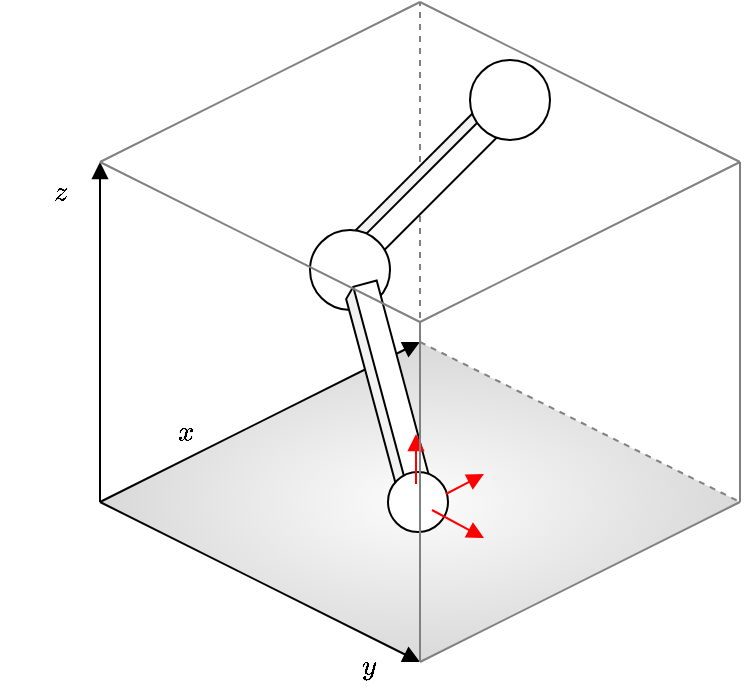 <mxfile version="24.7.17">
  <diagram name="Page-1" id="B9ZYbQp_XZig8xwRzSb9">
    <mxGraphModel dx="1195" dy="737" grid="1" gridSize="10" guides="1" tooltips="1" connect="1" arrows="1" fold="1" page="1" pageScale="1" pageWidth="827" pageHeight="1169" math="1" shadow="0">
      <root>
        <mxCell id="0" />
        <mxCell id="1" parent="0" />
        <mxCell id="8KM40H-XZLF76HbwQz8u-12" value="" style="endArrow=none;html=1;rounded=0;strokeColor=#808080;dashed=1;movable=1;resizable=1;rotatable=1;deletable=1;editable=1;locked=0;connectable=1;" edge="1" parent="1">
          <mxGeometry width="50" height="50" relative="1" as="geometry">
            <mxPoint x="440" y="280" as="sourcePoint" />
            <mxPoint x="440" y="110" as="targetPoint" />
          </mxGeometry>
        </mxCell>
        <mxCell id="8KM40H-XZLF76HbwQz8u-33" value="" style="rhombus;whiteSpace=wrap;html=1;fillColor=#f5f5f5;fontColor=#333333;strokeColor=none;gradientColor=#808080;gradientDirection=radial;shadow=0;opacity=30;movable=1;resizable=1;rotatable=1;deletable=1;editable=1;locked=0;connectable=1;" vertex="1" parent="1">
          <mxGeometry x="280" y="280" width="320" height="160" as="geometry" />
        </mxCell>
        <mxCell id="8KM40H-XZLF76HbwQz8u-37" value="" style="shape=cube;whiteSpace=wrap;html=1;boundedLbl=1;backgroundOutline=1;darkOpacity=0.05;darkOpacity2=0.1;rotation=-45;size=5;movable=1;resizable=1;rotatable=1;deletable=1;editable=1;locked=0;connectable=1;" vertex="1" parent="1">
          <mxGeometry x="392" y="189" width="109" height="17.14" as="geometry" />
        </mxCell>
        <mxCell id="8KM40H-XZLF76HbwQz8u-1" value="" style="endArrow=block;html=1;rounded=0;strokeColor=#000000;endFill=1;movable=0;resizable=0;rotatable=0;deletable=0;editable=0;locked=1;connectable=0;" edge="1" parent="1">
          <mxGeometry width="50" height="50" relative="1" as="geometry">
            <mxPoint x="280" y="360" as="sourcePoint" />
            <mxPoint x="440" y="440" as="targetPoint" />
          </mxGeometry>
        </mxCell>
        <mxCell id="8KM40H-XZLF76HbwQz8u-2" value="" style="endArrow=none;html=1;rounded=0;strokeColor=#808080;dashed=1;movable=0;resizable=0;rotatable=0;deletable=0;editable=0;locked=1;connectable=0;" edge="1" parent="1">
          <mxGeometry width="50" height="50" relative="1" as="geometry">
            <mxPoint x="440" y="280" as="sourcePoint" />
            <mxPoint x="600" y="360" as="targetPoint" />
          </mxGeometry>
        </mxCell>
        <mxCell id="8KM40H-XZLF76HbwQz8u-3" value="" style="endArrow=block;html=1;rounded=0;strokeColor=#000000;endFill=1;movable=0;resizable=0;rotatable=0;deletable=0;editable=0;locked=1;connectable=0;" edge="1" parent="1">
          <mxGeometry width="50" height="50" relative="1" as="geometry">
            <mxPoint x="280" y="360" as="sourcePoint" />
            <mxPoint x="440" y="280" as="targetPoint" />
          </mxGeometry>
        </mxCell>
        <mxCell id="8KM40H-XZLF76HbwQz8u-4" value="" style="endArrow=none;html=1;rounded=0;strokeColor=#808080;movable=0;resizable=0;rotatable=0;deletable=0;editable=0;locked=1;connectable=0;" edge="1" parent="1">
          <mxGeometry width="50" height="50" relative="1" as="geometry">
            <mxPoint x="440" y="440" as="sourcePoint" />
            <mxPoint x="600" y="360" as="targetPoint" />
          </mxGeometry>
        </mxCell>
        <mxCell id="8KM40H-XZLF76HbwQz8u-5" value="" style="endArrow=block;html=1;rounded=0;endFill=1;movable=0;resizable=0;rotatable=0;deletable=0;editable=0;locked=1;connectable=0;" edge="1" parent="1">
          <mxGeometry width="50" height="50" relative="1" as="geometry">
            <mxPoint x="280" y="360" as="sourcePoint" />
            <mxPoint x="280" y="190" as="targetPoint" />
          </mxGeometry>
        </mxCell>
        <mxCell id="8KM40H-XZLF76HbwQz8u-7" value="" style="endArrow=none;html=1;rounded=0;strokeColor=#808080;movable=0;resizable=0;rotatable=0;deletable=0;editable=0;locked=1;connectable=0;" edge="1" parent="1">
          <mxGeometry width="50" height="50" relative="1" as="geometry">
            <mxPoint x="440" y="110" as="sourcePoint" />
            <mxPoint x="600" y="190" as="targetPoint" />
          </mxGeometry>
        </mxCell>
        <mxCell id="8KM40H-XZLF76HbwQz8u-8" value="" style="endArrow=none;html=1;rounded=0;strokeColor=#808080;movable=0;resizable=0;rotatable=0;deletable=0;editable=0;locked=1;connectable=0;" edge="1" parent="1">
          <mxGeometry width="50" height="50" relative="1" as="geometry">
            <mxPoint x="280" y="190" as="sourcePoint" />
            <mxPoint x="440" y="110" as="targetPoint" />
          </mxGeometry>
        </mxCell>
        <mxCell id="8KM40H-XZLF76HbwQz8u-9" value="" style="endArrow=none;html=1;rounded=0;strokeColor=#808080;movable=0;resizable=0;rotatable=0;deletable=0;editable=0;locked=1;connectable=0;" edge="1" parent="1">
          <mxGeometry width="50" height="50" relative="1" as="geometry">
            <mxPoint x="440" y="270" as="sourcePoint" />
            <mxPoint x="600" y="190" as="targetPoint" />
          </mxGeometry>
        </mxCell>
        <mxCell id="8KM40H-XZLF76HbwQz8u-11" value="" style="endArrow=none;html=1;rounded=0;strokeColor=#808080;movable=0;resizable=0;rotatable=0;deletable=0;editable=0;locked=1;connectable=0;" edge="1" parent="1">
          <mxGeometry width="50" height="50" relative="1" as="geometry">
            <mxPoint x="600" y="360" as="sourcePoint" />
            <mxPoint x="600" y="190" as="targetPoint" />
          </mxGeometry>
        </mxCell>
        <mxCell id="8KM40H-XZLF76HbwQz8u-13" value="\(x\)" style="text;html=1;align=center;verticalAlign=middle;whiteSpace=wrap;rounded=0;movable=1;resizable=1;rotatable=1;deletable=1;editable=1;locked=0;connectable=1;" vertex="1" parent="1">
          <mxGeometry x="293" y="310" width="60" height="30" as="geometry" />
        </mxCell>
        <mxCell id="8KM40H-XZLF76HbwQz8u-14" value="\(y\)" style="text;html=1;align=center;verticalAlign=middle;whiteSpace=wrap;rounded=0;movable=0;resizable=0;rotatable=0;deletable=0;editable=0;locked=1;connectable=0;" vertex="1" parent="1">
          <mxGeometry x="385" y="427" width="60" height="30" as="geometry" />
        </mxCell>
        <mxCell id="8KM40H-XZLF76HbwQz8u-15" value="\(z\)" style="text;html=1;align=center;verticalAlign=middle;whiteSpace=wrap;rounded=0;movable=0;resizable=0;rotatable=0;deletable=0;editable=0;locked=1;connectable=0;" vertex="1" parent="1">
          <mxGeometry x="230" y="190" width="60" height="30" as="geometry" />
        </mxCell>
        <mxCell id="8KM40H-XZLF76HbwQz8u-38" value="" style="ellipse;whiteSpace=wrap;html=1;aspect=fixed;" vertex="1" parent="1">
          <mxGeometry x="465" y="139" width="40" height="40" as="geometry" />
        </mxCell>
        <mxCell id="8KM40H-XZLF76HbwQz8u-35" value="" style="ellipse;whiteSpace=wrap;html=1;aspect=fixed;" vertex="1" parent="1">
          <mxGeometry x="385" y="224" width="40" height="40" as="geometry" />
        </mxCell>
        <mxCell id="8KM40H-XZLF76HbwQz8u-36" value="" style="shape=cube;whiteSpace=wrap;html=1;boundedLbl=1;backgroundOutline=1;darkOpacity=0.05;darkOpacity2=0.1;rotation=-105;size=5;movable=1;resizable=1;rotatable=1;deletable=1;editable=1;locked=0;connectable=1;" vertex="1" parent="1">
          <mxGeometry x="370.41" y="294.58" width="107" height="17.14" as="geometry" />
        </mxCell>
        <mxCell id="8KM40H-XZLF76HbwQz8u-34" value="" style="ellipse;whiteSpace=wrap;html=1;aspect=fixed;" vertex="1" parent="1">
          <mxGeometry x="424" y="345" width="30" height="30" as="geometry" />
        </mxCell>
        <mxCell id="8KM40H-XZLF76HbwQz8u-46" value="" style="endArrow=block;html=1;rounded=0;endFill=1;strokeColor=#FF0000;" edge="1" parent="1">
          <mxGeometry width="50" height="50" relative="1" as="geometry">
            <mxPoint x="438" y="351" as="sourcePoint" />
            <mxPoint x="438" y="326" as="targetPoint" />
          </mxGeometry>
        </mxCell>
        <mxCell id="8KM40H-XZLF76HbwQz8u-10" value="" style="endArrow=none;html=1;rounded=0;strokeColor=#808080;movable=1;resizable=1;rotatable=1;deletable=1;editable=1;locked=0;connectable=1;" edge="1" parent="1">
          <mxGeometry width="50" height="50" relative="1" as="geometry">
            <mxPoint x="440" y="440" as="sourcePoint" />
            <mxPoint x="440" y="270" as="targetPoint" />
          </mxGeometry>
        </mxCell>
        <mxCell id="8KM40H-XZLF76HbwQz8u-6" value="" style="endArrow=none;html=1;rounded=0;strokeColor=#808080;movable=1;resizable=1;rotatable=1;deletable=1;editable=1;locked=0;connectable=1;" edge="1" parent="1">
          <mxGeometry width="50" height="50" relative="1" as="geometry">
            <mxPoint x="280" y="190" as="sourcePoint" />
            <mxPoint x="440" y="270" as="targetPoint" />
          </mxGeometry>
        </mxCell>
        <mxCell id="8KM40H-XZLF76HbwQz8u-44" value="" style="endArrow=block;html=1;rounded=0;endFill=1;strokeColor=#FF0000;" edge="1" parent="1">
          <mxGeometry width="50" height="50" relative="1" as="geometry">
            <mxPoint x="446" y="364" as="sourcePoint" />
            <mxPoint x="472" y="378" as="targetPoint" />
          </mxGeometry>
        </mxCell>
        <mxCell id="8KM40H-XZLF76HbwQz8u-45" value="" style="endArrow=block;html=1;rounded=0;endFill=1;strokeColor=#FF0000;" edge="1" parent="1">
          <mxGeometry width="50" height="50" relative="1" as="geometry">
            <mxPoint x="453" y="356" as="sourcePoint" />
            <mxPoint x="472" y="346" as="targetPoint" />
          </mxGeometry>
        </mxCell>
      </root>
    </mxGraphModel>
  </diagram>
</mxfile>
